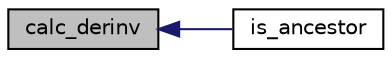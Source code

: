 digraph "calc_derinv"
{
  edge [fontname="Helvetica",fontsize="10",labelfontname="Helvetica",labelfontsize="10"];
  node [fontname="Helvetica",fontsize="10",shape=record];
  rankdir="LR";
  Node15 [label="calc_derinv",height=0.2,width=0.4,color="black", fillcolor="grey75", style="filled", fontcolor="black"];
  Node15 -> Node16 [dir="back",color="midnightblue",fontsize="10",style="solid",fontname="Helvetica"];
  Node16 [label="is_ancestor",height=0.2,width=0.4,color="black", fillcolor="white", style="filled",URL="$d9/d60/discreta_8h.html#aa0f966d433afa5fb9e50fd20c832838c"];
}
